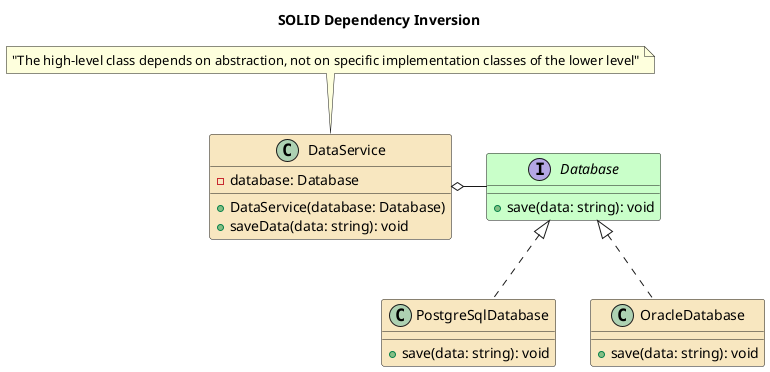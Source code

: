 @startuml

title SOLID Dependency Inversion

skinparam class {
    BackgroundColor strategy
}

interface Database #technology {
    + save(data: string): void
}

class PostgreSqlDatabase implements Database{
    + save(data: string): void
}

class OracleDatabase implements Database{
    + save(data: string): void
}

class DataService {
    - database: Database
    + DataService(database: Database)
    + saveData(data: string): void
}

DataService o- Database

note top of DataService
    "The high-level class depends on abstraction, not on specific implementation classes of the lower level"
end note

@enduml